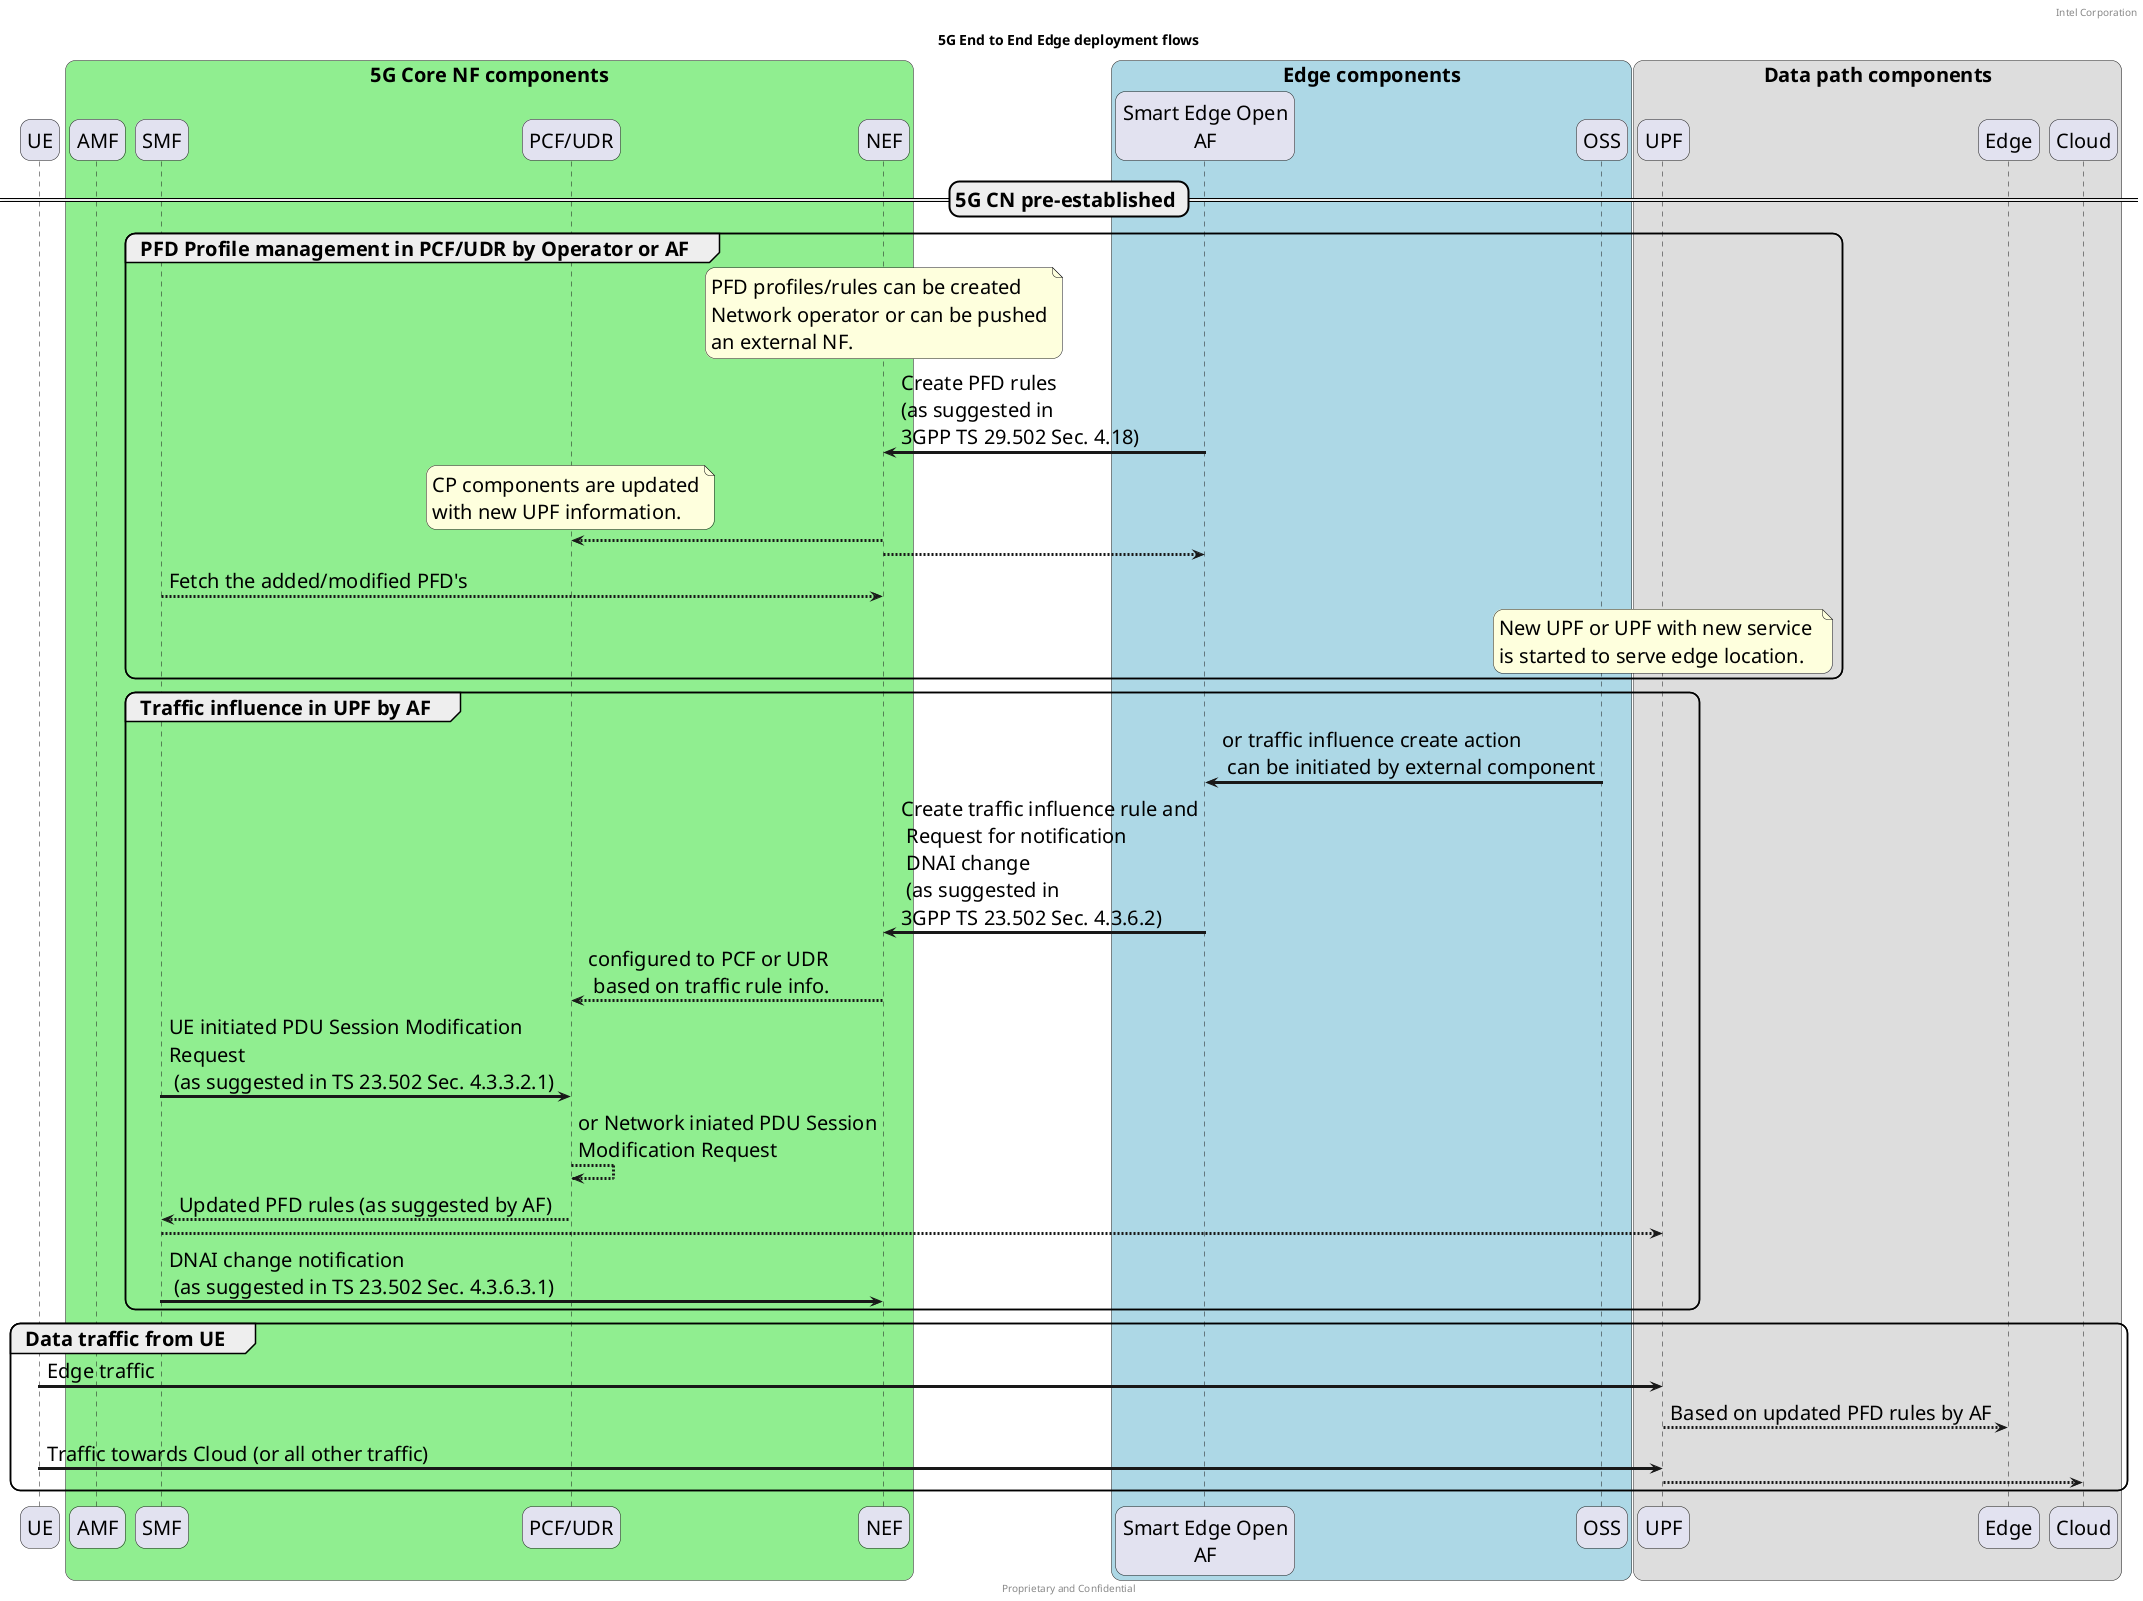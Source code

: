 @startuml
/' SPDX-License-Identifier: Apache-2.0
   Copyright (c) 2020 Intel Corporation
'/
skinparam monochrome false
skinparam roundcorner 20
skinparam defaultFontName "Intel Clear"
skinparam defaultFontSize 20
skinparam maxmessagesize 400
skinparam sequenceArrowThickness 3

header "Intel Corporation"
footer "Proprietary and Confidential"
title "5G End to End Edge deployment flows"

participant "UE" as ue

box "5G Core NF components" #LightGreen
participant "AMF" as amf
participant "SMF" as smf
participant "PCF/UDR" as pcf
participant "NEF" as nef
end box 

box "Edge components" #LightBlue
participant "Smart Edge Open\nAF" as af 
participant "OSS" as oss
end box

box "Data path components"
participant "UPF" as upf 
participant "Edge" as edge
participant "Cloud" as cloud
end box

== 5G CN pre-established ==

group PFD Profile management in PCF/UDR by Operator or AF
    note over nef 
        PFD profiles/rules can be created
        Network operator or can be pushed
        an external NF.
    end note
af -> nef : Create PFD rules \n(as suggested in \n3GPP TS 29.502 Sec. 4.18)

note over pcf
    CP components are updated
    with new UPF information. 
end note

nef --> pcf : 
nef --> af  :
smf --> nef : Fetch the added/modified PFD's

note over upf
    New UPF or UPF with new service 
    is started to serve edge location.
end note
end

group Traffic influence in UPF by AF
oss -> af :  or traffic influence create action\n can be initiated by external component 
af -> nef : Create traffic influence rule and \n Request for notification \n DNAI change \n (as suggested in \n3GPP TS 23.502 Sec. 4.3.6.2)
nef --> pcf : configured to PCF or UDR \n based on traffic rule info.


smf -> pcf :  UE initiated PDU Session Modification Request \n (as suggested in TS 23.502 Sec. 4.3.3.2.1)
pcf --> pcf : or Network iniated PDU Session Modification Request
pcf --> smf : Updated PFD rules (as suggested by AF)
smf --> upf 
smf -> nef : DNAI change notification \n (as suggested in TS 23.502 Sec. 4.3.6.3.1)
end

group Data traffic from UE
ue -> upf : Edge traffic 
upf --> edge : Based on updated PFD rules by AF

ue -> upf : Traffic towards Cloud (or all other traffic)
upf --> cloud : 
end

@enduml